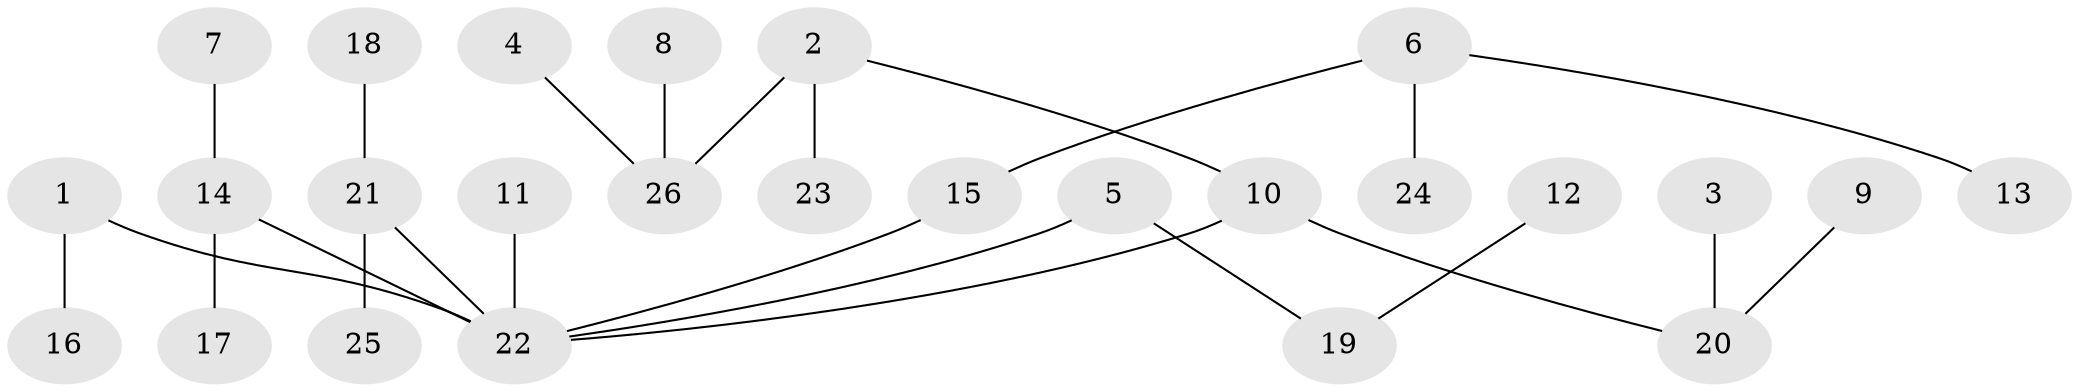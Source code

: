// original degree distribution, {8: 0.015625, 2: 0.21875, 3: 0.15625, 5: 0.046875, 4: 0.046875, 1: 0.515625}
// Generated by graph-tools (version 1.1) at 2025/37/03/04/25 23:37:16]
// undirected, 26 vertices, 25 edges
graph export_dot {
  node [color=gray90,style=filled];
  1;
  2;
  3;
  4;
  5;
  6;
  7;
  8;
  9;
  10;
  11;
  12;
  13;
  14;
  15;
  16;
  17;
  18;
  19;
  20;
  21;
  22;
  23;
  24;
  25;
  26;
  1 -- 16 [weight=1.0];
  1 -- 22 [weight=1.0];
  2 -- 10 [weight=1.0];
  2 -- 23 [weight=1.0];
  2 -- 26 [weight=1.0];
  3 -- 20 [weight=1.0];
  4 -- 26 [weight=1.0];
  5 -- 19 [weight=1.0];
  5 -- 22 [weight=1.0];
  6 -- 13 [weight=1.0];
  6 -- 15 [weight=1.0];
  6 -- 24 [weight=1.0];
  7 -- 14 [weight=1.0];
  8 -- 26 [weight=1.0];
  9 -- 20 [weight=1.0];
  10 -- 20 [weight=1.0];
  10 -- 22 [weight=1.0];
  11 -- 22 [weight=1.0];
  12 -- 19 [weight=1.0];
  14 -- 17 [weight=1.0];
  14 -- 22 [weight=1.0];
  15 -- 22 [weight=1.0];
  18 -- 21 [weight=1.0];
  21 -- 22 [weight=1.0];
  21 -- 25 [weight=1.0];
}
